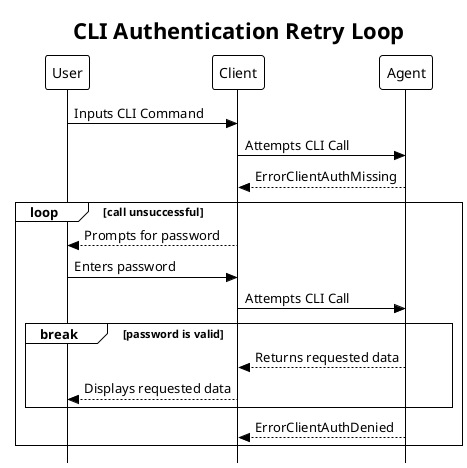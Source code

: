 @startuml

!theme plain
skinparam style strictuml

title "CLI Authentication Retry Loop"

User -> Client: Inputs CLI Command
Client -> Agent: Attempts CLI Call
Agent --> Client: ErrorClientAuthMissing

loop call unsuccessful
    Client --> User: Prompts for password
    User -> Client: Enters password
    Client -> Agent: Attempts CLI Call
    break password is valid
        Agent --> Client: Returns requested data
        Client --> User: Displays requested data
    end
    Agent --> Client: ErrorClientAuthDenied
end

@enduml